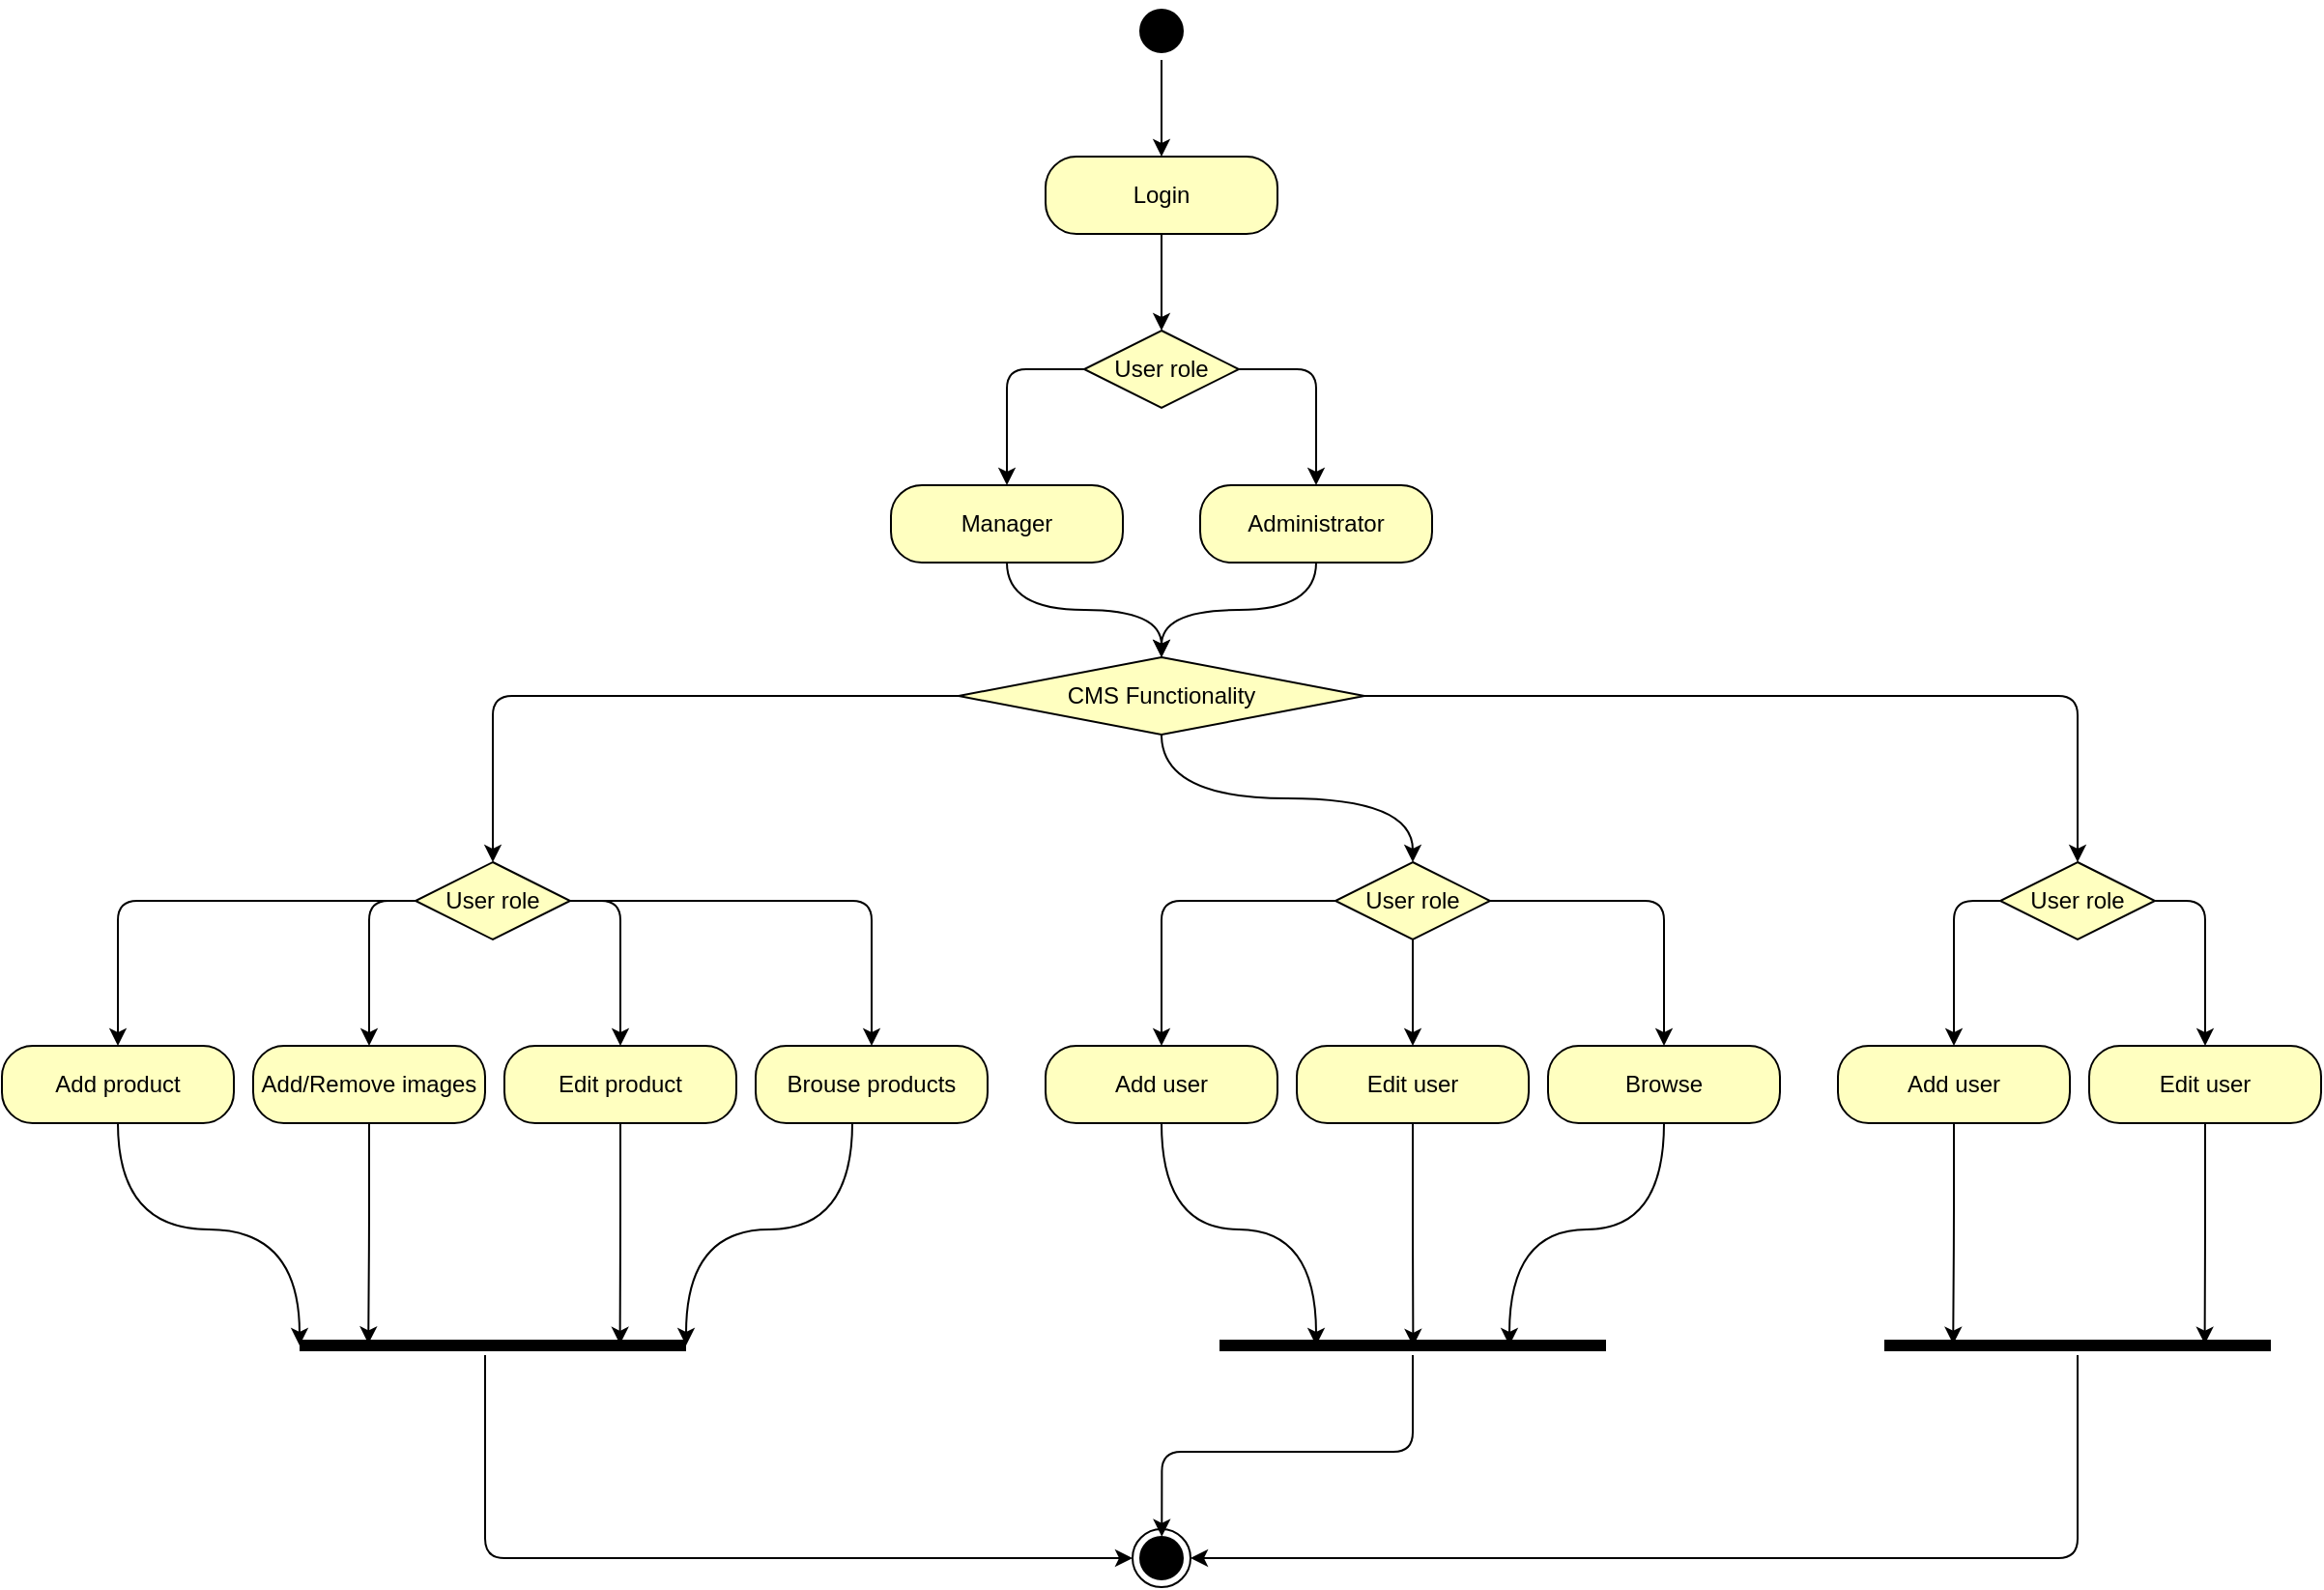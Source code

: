 <mxfile version="13.0.1" type="device"><diagram id="xT1T8LVsk2jpcvgvuAzG" name="Page-1"><mxGraphModel dx="1551" dy="1166" grid="1" gridSize="10" guides="1" tooltips="1" connect="1" arrows="1" fold="1" page="1" pageScale="1" pageWidth="1169" pageHeight="827" math="0" shadow="0"><root><mxCell id="0"/><mxCell id="1" parent="0"/><mxCell id="pEZBzI1B1wN9aMxyK7Ww-1" style="edgeStyle=orthogonalEdgeStyle;rounded=1;comic=0;orthogonalLoop=1;jettySize=auto;html=1;strokeColor=#000000;" edge="1" parent="1" source="pEZBzI1B1wN9aMxyK7Ww-2" target="pEZBzI1B1wN9aMxyK7Ww-9"><mxGeometry relative="1" as="geometry"/></mxCell><mxCell id="pEZBzI1B1wN9aMxyK7Ww-2" value="" style="ellipse;html=1;shape=startState;fillColor=#000000;strokeColor=#000000;" vertex="1" parent="1"><mxGeometry x="895" y="100" width="30" height="30" as="geometry"/></mxCell><mxCell id="pEZBzI1B1wN9aMxyK7Ww-5" style="edgeStyle=orthogonalEdgeStyle;rounded=1;comic=0;orthogonalLoop=1;jettySize=auto;html=1;exitX=1;exitY=0.5;exitDx=0;exitDy=0;endArrow=classic;endFill=1;endSize=6;strokeColor=#000000;" edge="1" parent="1" source="pEZBzI1B1wN9aMxyK7Ww-6" target="pEZBzI1B1wN9aMxyK7Ww-16"><mxGeometry relative="1" as="geometry"><Array as="points"><mxPoint x="830" y="290"/></Array></mxGeometry></mxCell><mxCell id="pEZBzI1B1wN9aMxyK7Ww-6" value="User role" style="rhombus;whiteSpace=wrap;html=1;fillColor=#ffffc0;strokeColor=#000000;" vertex="1" parent="1"><mxGeometry x="870" y="270" width="80" height="40" as="geometry"/></mxCell><mxCell id="pEZBzI1B1wN9aMxyK7Ww-7" value="" style="edgeStyle=orthogonalEdgeStyle;html=1;align=left;verticalAlign=bottom;endArrow=classic;endSize=6;strokeColor=#000000;entryX=0.5;entryY=0;entryDx=0;entryDy=0;endFill=1;" edge="1" parent="1" source="pEZBzI1B1wN9aMxyK7Ww-6" target="pEZBzI1B1wN9aMxyK7Ww-18"><mxGeometry x="-1" relative="1" as="geometry"><mxPoint x="791" y="310" as="targetPoint"/><Array as="points"><mxPoint x="990" y="290"/></Array></mxGeometry></mxCell><mxCell id="pEZBzI1B1wN9aMxyK7Ww-8" style="edgeStyle=orthogonalEdgeStyle;rounded=1;comic=0;orthogonalLoop=1;jettySize=auto;html=1;entryX=0.5;entryY=0;entryDx=0;entryDy=0;strokeColor=#000000;" edge="1" parent="1" source="pEZBzI1B1wN9aMxyK7Ww-9" target="pEZBzI1B1wN9aMxyK7Ww-6"><mxGeometry relative="1" as="geometry"/></mxCell><mxCell id="pEZBzI1B1wN9aMxyK7Ww-9" value="Login" style="rounded=1;whiteSpace=wrap;html=1;arcSize=40;fontColor=#000000;fillColor=#ffffc0;strokeColor=#000000;" vertex="1" parent="1"><mxGeometry x="850" y="180" width="120" height="40" as="geometry"/></mxCell><mxCell id="pEZBzI1B1wN9aMxyK7Ww-15" style="edgeStyle=orthogonalEdgeStyle;comic=0;orthogonalLoop=1;jettySize=auto;html=1;entryX=0.5;entryY=0;entryDx=0;entryDy=0;endArrow=classic;endFill=1;endSize=6;strokeColor=#000000;curved=1;" edge="1" parent="1" source="pEZBzI1B1wN9aMxyK7Ww-16" target="pEZBzI1B1wN9aMxyK7Ww-70"><mxGeometry relative="1" as="geometry"/></mxCell><mxCell id="pEZBzI1B1wN9aMxyK7Ww-16" value="Manager" style="rounded=1;whiteSpace=wrap;html=1;arcSize=40;fontColor=#000000;fillColor=#ffffc0;strokeColor=#000000;" vertex="1" parent="1"><mxGeometry x="770" y="350" width="120" height="40" as="geometry"/></mxCell><mxCell id="pEZBzI1B1wN9aMxyK7Ww-17" style="edgeStyle=orthogonalEdgeStyle;comic=0;orthogonalLoop=1;jettySize=auto;html=1;entryX=0.5;entryY=0;entryDx=0;entryDy=0;endArrow=classic;endFill=1;endSize=6;strokeColor=#000000;curved=1;" edge="1" parent="1" source="pEZBzI1B1wN9aMxyK7Ww-18" target="pEZBzI1B1wN9aMxyK7Ww-70"><mxGeometry relative="1" as="geometry"/></mxCell><mxCell id="pEZBzI1B1wN9aMxyK7Ww-18" value="Administrator" style="rounded=1;whiteSpace=wrap;html=1;arcSize=40;fontColor=#000000;fillColor=#ffffc0;strokeColor=#000000;" vertex="1" parent="1"><mxGeometry x="930" y="350" width="120" height="40" as="geometry"/></mxCell><mxCell id="pEZBzI1B1wN9aMxyK7Ww-23" style="edgeStyle=orthogonalEdgeStyle;rounded=1;comic=0;orthogonalLoop=1;jettySize=auto;html=1;endArrow=classic;endFill=1;endSize=6;strokeColor=#000000;" edge="1" parent="1" source="pEZBzI1B1wN9aMxyK7Ww-27" target="pEZBzI1B1wN9aMxyK7Ww-47"><mxGeometry relative="1" as="geometry"/></mxCell><mxCell id="pEZBzI1B1wN9aMxyK7Ww-24" style="edgeStyle=orthogonalEdgeStyle;rounded=1;comic=0;orthogonalLoop=1;jettySize=auto;html=1;endArrow=classic;endFill=1;endSize=6;strokeColor=#000000;exitX=0;exitY=0.5;exitDx=0;exitDy=0;" edge="1" parent="1" source="pEZBzI1B1wN9aMxyK7Ww-27" target="pEZBzI1B1wN9aMxyK7Ww-43"><mxGeometry relative="1" as="geometry"/></mxCell><mxCell id="pEZBzI1B1wN9aMxyK7Ww-25" style="edgeStyle=orthogonalEdgeStyle;rounded=1;comic=0;orthogonalLoop=1;jettySize=auto;html=1;entryX=0.5;entryY=0;entryDx=0;entryDy=0;endArrow=classic;endFill=1;endSize=6;strokeColor=#000000;exitX=1;exitY=0.5;exitDx=0;exitDy=0;" edge="1" parent="1" source="pEZBzI1B1wN9aMxyK7Ww-27" target="pEZBzI1B1wN9aMxyK7Ww-45"><mxGeometry relative="1" as="geometry"/></mxCell><mxCell id="pEZBzI1B1wN9aMxyK7Ww-26" style="edgeStyle=orthogonalEdgeStyle;rounded=1;comic=0;orthogonalLoop=1;jettySize=auto;html=1;endArrow=classic;endFill=1;endSize=6;strokeColor=#000000;" edge="1" parent="1" source="pEZBzI1B1wN9aMxyK7Ww-27" target="pEZBzI1B1wN9aMxyK7Ww-49"><mxGeometry relative="1" as="geometry"/></mxCell><mxCell id="pEZBzI1B1wN9aMxyK7Ww-27" value="User role" style="rhombus;whiteSpace=wrap;html=1;fillColor=#ffffc0;strokeColor=#000000;" vertex="1" parent="1"><mxGeometry x="524" y="545" width="80" height="40" as="geometry"/></mxCell><mxCell id="pEZBzI1B1wN9aMxyK7Ww-28" style="edgeStyle=orthogonalEdgeStyle;rounded=1;comic=0;orthogonalLoop=1;jettySize=auto;html=1;exitX=0;exitY=0.5;exitDx=0;exitDy=0;endArrow=classic;endFill=1;endSize=6;strokeColor=#000000;" edge="1" parent="1" source="pEZBzI1B1wN9aMxyK7Ww-31" target="pEZBzI1B1wN9aMxyK7Ww-52"><mxGeometry relative="1" as="geometry"/></mxCell><mxCell id="pEZBzI1B1wN9aMxyK7Ww-29" style="edgeStyle=orthogonalEdgeStyle;rounded=1;comic=0;orthogonalLoop=1;jettySize=auto;html=1;entryX=0.5;entryY=0;entryDx=0;entryDy=0;endArrow=classic;endFill=1;endSize=6;strokeColor=#000000;" edge="1" parent="1" source="pEZBzI1B1wN9aMxyK7Ww-31" target="pEZBzI1B1wN9aMxyK7Ww-54"><mxGeometry relative="1" as="geometry"/></mxCell><mxCell id="pEZBzI1B1wN9aMxyK7Ww-30" style="edgeStyle=orthogonalEdgeStyle;rounded=1;comic=0;orthogonalLoop=1;jettySize=auto;html=1;endArrow=classic;endFill=1;endSize=6;strokeColor=#000000;" edge="1" parent="1" source="pEZBzI1B1wN9aMxyK7Ww-31" target="pEZBzI1B1wN9aMxyK7Ww-56"><mxGeometry relative="1" as="geometry"/></mxCell><mxCell id="pEZBzI1B1wN9aMxyK7Ww-31" value="User role" style="rhombus;whiteSpace=wrap;html=1;fillColor=#ffffc0;strokeColor=#000000;" vertex="1" parent="1"><mxGeometry x="1000" y="545" width="80" height="40" as="geometry"/></mxCell><mxCell id="pEZBzI1B1wN9aMxyK7Ww-32" style="edgeStyle=orthogonalEdgeStyle;rounded=1;comic=0;orthogonalLoop=1;jettySize=auto;html=1;endArrow=classic;endFill=1;endSize=6;strokeColor=#000000;exitX=0;exitY=0.5;exitDx=0;exitDy=0;" edge="1" parent="1" source="pEZBzI1B1wN9aMxyK7Ww-34" target="pEZBzI1B1wN9aMxyK7Ww-58"><mxGeometry relative="1" as="geometry"/></mxCell><mxCell id="pEZBzI1B1wN9aMxyK7Ww-33" style="edgeStyle=orthogonalEdgeStyle;rounded=1;comic=0;orthogonalLoop=1;jettySize=auto;html=1;exitX=1;exitY=0.5;exitDx=0;exitDy=0;endArrow=classic;endFill=1;endSize=6;strokeColor=#000000;" edge="1" parent="1" source="pEZBzI1B1wN9aMxyK7Ww-34" target="pEZBzI1B1wN9aMxyK7Ww-60"><mxGeometry relative="1" as="geometry"/></mxCell><mxCell id="pEZBzI1B1wN9aMxyK7Ww-34" value="User role" style="rhombus;whiteSpace=wrap;html=1;fillColor=#ffffc0;strokeColor=#000000;" vertex="1" parent="1"><mxGeometry x="1344" y="545" width="80" height="40" as="geometry"/></mxCell><mxCell id="pEZBzI1B1wN9aMxyK7Ww-42" style="edgeStyle=orthogonalEdgeStyle;rounded=1;comic=0;orthogonalLoop=1;jettySize=auto;html=1;entryX=0.178;entryY=0.416;entryDx=0;entryDy=0;entryPerimeter=0;endArrow=classic;endFill=1;endSize=6;strokeColor=#000000;" edge="1" parent="1" source="pEZBzI1B1wN9aMxyK7Ww-43" target="pEZBzI1B1wN9aMxyK7Ww-62"><mxGeometry relative="1" as="geometry"/></mxCell><mxCell id="pEZBzI1B1wN9aMxyK7Ww-43" value="Add/Remove images" style="rounded=1;whiteSpace=wrap;html=1;arcSize=40;fontColor=#000000;fillColor=#ffffc0;strokeColor=#000000;shadow=0;" vertex="1" parent="1"><mxGeometry x="440" y="640" width="120" height="40" as="geometry"/></mxCell><mxCell id="pEZBzI1B1wN9aMxyK7Ww-44" style="edgeStyle=orthogonalEdgeStyle;rounded=1;comic=0;orthogonalLoop=1;jettySize=auto;html=1;entryX=0.829;entryY=0.44;entryDx=0;entryDy=0;entryPerimeter=0;endArrow=classic;endFill=1;endSize=6;strokeColor=#000000;" edge="1" parent="1" source="pEZBzI1B1wN9aMxyK7Ww-45" target="pEZBzI1B1wN9aMxyK7Ww-62"><mxGeometry relative="1" as="geometry"/></mxCell><mxCell id="pEZBzI1B1wN9aMxyK7Ww-45" value="Edit product" style="rounded=1;whiteSpace=wrap;html=1;arcSize=40;fontColor=#000000;fillColor=#ffffc0;strokeColor=#000000;shadow=0;" vertex="1" parent="1"><mxGeometry x="570" y="640" width="120" height="40" as="geometry"/></mxCell><mxCell id="pEZBzI1B1wN9aMxyK7Ww-46" style="edgeStyle=orthogonalEdgeStyle;comic=0;orthogonalLoop=1;jettySize=auto;html=1;entryX=0;entryY=0.5;entryDx=0;entryDy=0;entryPerimeter=0;endArrow=classic;endFill=1;endSize=6;strokeColor=#000000;curved=1;" edge="1" parent="1" source="pEZBzI1B1wN9aMxyK7Ww-47" target="pEZBzI1B1wN9aMxyK7Ww-62"><mxGeometry relative="1" as="geometry"><Array as="points"><mxPoint x="370" y="735"/><mxPoint x="464" y="735"/></Array></mxGeometry></mxCell><mxCell id="pEZBzI1B1wN9aMxyK7Ww-47" value="Add product" style="rounded=1;whiteSpace=wrap;html=1;arcSize=40;fontColor=#000000;fillColor=#ffffc0;strokeColor=#000000;shadow=0;" vertex="1" parent="1"><mxGeometry x="310" y="640" width="120" height="40" as="geometry"/></mxCell><mxCell id="pEZBzI1B1wN9aMxyK7Ww-48" style="edgeStyle=orthogonalEdgeStyle;comic=0;orthogonalLoop=1;jettySize=auto;html=1;entryX=1;entryY=0.5;entryDx=0;entryDy=0;entryPerimeter=0;endArrow=classic;endFill=1;endSize=6;strokeColor=#000000;curved=1;" edge="1" parent="1" source="pEZBzI1B1wN9aMxyK7Ww-49" target="pEZBzI1B1wN9aMxyK7Ww-62"><mxGeometry relative="1" as="geometry"><Array as="points"><mxPoint x="750" y="735"/><mxPoint x="664" y="735"/></Array></mxGeometry></mxCell><mxCell id="pEZBzI1B1wN9aMxyK7Ww-49" value="Brouse products" style="rounded=1;whiteSpace=wrap;html=1;arcSize=40;fontColor=#000000;fillColor=#ffffc0;strokeColor=#000000;shadow=0;" vertex="1" parent="1"><mxGeometry x="700" y="640" width="120" height="40" as="geometry"/></mxCell><mxCell id="pEZBzI1B1wN9aMxyK7Ww-50" style="edgeStyle=orthogonalEdgeStyle;rounded=1;comic=0;orthogonalLoop=1;jettySize=auto;html=1;exitX=0.5;exitY=1;exitDx=0;exitDy=0;endArrow=classic;endFill=1;endSize=6;strokeColor=#000000;" edge="1" parent="1" source="pEZBzI1B1wN9aMxyK7Ww-45" target="pEZBzI1B1wN9aMxyK7Ww-45"><mxGeometry relative="1" as="geometry"/></mxCell><mxCell id="pEZBzI1B1wN9aMxyK7Ww-51" style="edgeStyle=orthogonalEdgeStyle;comic=0;orthogonalLoop=1;jettySize=auto;html=1;entryX=0.25;entryY=0.5;entryDx=0;entryDy=0;entryPerimeter=0;endArrow=classic;endFill=1;endSize=6;strokeColor=#000000;curved=1;" edge="1" parent="1" source="pEZBzI1B1wN9aMxyK7Ww-52" target="pEZBzI1B1wN9aMxyK7Ww-64"><mxGeometry relative="1" as="geometry"/></mxCell><mxCell id="pEZBzI1B1wN9aMxyK7Ww-52" value="Add user" style="rounded=1;whiteSpace=wrap;html=1;arcSize=40;fontColor=#000000;fillColor=#ffffc0;strokeColor=#000000;shadow=0;" vertex="1" parent="1"><mxGeometry x="850" y="640" width="120" height="40" as="geometry"/></mxCell><mxCell id="pEZBzI1B1wN9aMxyK7Ww-53" style="edgeStyle=orthogonalEdgeStyle;rounded=1;comic=0;orthogonalLoop=1;jettySize=auto;html=1;entryX=0.501;entryY=0.543;entryDx=0;entryDy=0;entryPerimeter=0;endArrow=classic;endFill=1;endSize=6;strokeColor=#000000;" edge="1" parent="1" source="pEZBzI1B1wN9aMxyK7Ww-54" target="pEZBzI1B1wN9aMxyK7Ww-64"><mxGeometry relative="1" as="geometry"/></mxCell><mxCell id="pEZBzI1B1wN9aMxyK7Ww-54" value="Edit user" style="rounded=1;whiteSpace=wrap;html=1;arcSize=40;fontColor=#000000;fillColor=#ffffc0;strokeColor=#000000;shadow=0;" vertex="1" parent="1"><mxGeometry x="980" y="640" width="120" height="40" as="geometry"/></mxCell><mxCell id="pEZBzI1B1wN9aMxyK7Ww-55" style="edgeStyle=orthogonalEdgeStyle;comic=0;orthogonalLoop=1;jettySize=auto;html=1;entryX=0.75;entryY=0.5;entryDx=0;entryDy=0;entryPerimeter=0;endArrow=classic;endFill=1;endSize=6;strokeColor=#000000;curved=1;" edge="1" parent="1" source="pEZBzI1B1wN9aMxyK7Ww-56" target="pEZBzI1B1wN9aMxyK7Ww-64"><mxGeometry relative="1" as="geometry"/></mxCell><mxCell id="pEZBzI1B1wN9aMxyK7Ww-56" value="Browse" style="rounded=1;whiteSpace=wrap;html=1;arcSize=40;fontColor=#000000;fillColor=#ffffc0;strokeColor=#000000;shadow=0;" vertex="1" parent="1"><mxGeometry x="1110" y="640" width="120" height="40" as="geometry"/></mxCell><mxCell id="pEZBzI1B1wN9aMxyK7Ww-57" style="edgeStyle=orthogonalEdgeStyle;rounded=1;comic=0;orthogonalLoop=1;jettySize=auto;html=1;entryX=0.178;entryY=0.433;entryDx=0;entryDy=0;entryPerimeter=0;endArrow=classic;endFill=1;endSize=6;strokeColor=#000000;" edge="1" parent="1" source="pEZBzI1B1wN9aMxyK7Ww-58" target="pEZBzI1B1wN9aMxyK7Ww-66"><mxGeometry relative="1" as="geometry"/></mxCell><mxCell id="pEZBzI1B1wN9aMxyK7Ww-58" value="Add user" style="rounded=1;whiteSpace=wrap;html=1;arcSize=40;fontColor=#000000;fillColor=#ffffc0;strokeColor=#000000;shadow=0;" vertex="1" parent="1"><mxGeometry x="1260" y="640" width="120" height="40" as="geometry"/></mxCell><mxCell id="pEZBzI1B1wN9aMxyK7Ww-59" style="edgeStyle=orthogonalEdgeStyle;rounded=1;comic=0;orthogonalLoop=1;jettySize=auto;html=1;entryX=0.829;entryY=0.433;entryDx=0;entryDy=0;entryPerimeter=0;endArrow=classic;endFill=1;endSize=6;strokeColor=#000000;" edge="1" parent="1" source="pEZBzI1B1wN9aMxyK7Ww-60" target="pEZBzI1B1wN9aMxyK7Ww-66"><mxGeometry relative="1" as="geometry"/></mxCell><mxCell id="pEZBzI1B1wN9aMxyK7Ww-60" value="Edit user" style="rounded=1;whiteSpace=wrap;html=1;arcSize=40;fontColor=#000000;fillColor=#ffffc0;strokeColor=#000000;shadow=0;" vertex="1" parent="1"><mxGeometry x="1390" y="640" width="120" height="40" as="geometry"/></mxCell><mxCell id="pEZBzI1B1wN9aMxyK7Ww-61" style="edgeStyle=orthogonalEdgeStyle;rounded=1;comic=0;orthogonalLoop=1;jettySize=auto;html=1;endArrow=classic;endFill=1;endSize=6;strokeColor=#000000;" edge="1" parent="1" source="pEZBzI1B1wN9aMxyK7Ww-62" target="pEZBzI1B1wN9aMxyK7Ww-73"><mxGeometry relative="1" as="geometry"><Array as="points"><mxPoint x="560" y="905"/></Array></mxGeometry></mxCell><mxCell id="pEZBzI1B1wN9aMxyK7Ww-62" value="" style="shape=line;html=1;strokeWidth=6;strokeColor=#000000;shadow=0;" vertex="1" parent="1"><mxGeometry x="464" y="790" width="200" height="10" as="geometry"/></mxCell><mxCell id="pEZBzI1B1wN9aMxyK7Ww-63" style="edgeStyle=orthogonalEdgeStyle;rounded=1;comic=0;orthogonalLoop=1;jettySize=auto;html=1;entryX=0.505;entryY=0.129;entryDx=0;entryDy=0;endArrow=classic;endFill=1;endSize=6;strokeColor=#000000;entryPerimeter=0;" edge="1" parent="1" source="pEZBzI1B1wN9aMxyK7Ww-64" target="pEZBzI1B1wN9aMxyK7Ww-73"><mxGeometry relative="1" as="geometry"><Array as="points"><mxPoint x="1040" y="850"/><mxPoint x="910" y="850"/></Array></mxGeometry></mxCell><mxCell id="pEZBzI1B1wN9aMxyK7Ww-64" value="" style="shape=line;html=1;strokeWidth=6;strokeColor=#000000;shadow=0;" vertex="1" parent="1"><mxGeometry x="940" y="790" width="200" height="10" as="geometry"/></mxCell><mxCell id="pEZBzI1B1wN9aMxyK7Ww-65" style="edgeStyle=orthogonalEdgeStyle;rounded=1;comic=0;orthogonalLoop=1;jettySize=auto;html=1;entryX=1;entryY=0.5;entryDx=0;entryDy=0;endArrow=classic;endFill=1;endSize=6;strokeColor=#000000;" edge="1" parent="1" source="pEZBzI1B1wN9aMxyK7Ww-66" target="pEZBzI1B1wN9aMxyK7Ww-73"><mxGeometry relative="1" as="geometry"><Array as="points"><mxPoint x="1384" y="905"/></Array></mxGeometry></mxCell><mxCell id="pEZBzI1B1wN9aMxyK7Ww-66" value="" style="shape=line;html=1;strokeWidth=6;strokeColor=#000000;shadow=0;" vertex="1" parent="1"><mxGeometry x="1284" y="790" width="200" height="10" as="geometry"/></mxCell><mxCell id="pEZBzI1B1wN9aMxyK7Ww-67" style="edgeStyle=orthogonalEdgeStyle;rounded=1;comic=0;orthogonalLoop=1;jettySize=auto;html=1;entryX=0.5;entryY=0;entryDx=0;entryDy=0;endArrow=classic;endFill=1;endSize=6;strokeColor=#000000;" edge="1" parent="1" source="pEZBzI1B1wN9aMxyK7Ww-70" target="pEZBzI1B1wN9aMxyK7Ww-27"><mxGeometry relative="1" as="geometry"/></mxCell><mxCell id="pEZBzI1B1wN9aMxyK7Ww-68" style="edgeStyle=orthogonalEdgeStyle;comic=0;orthogonalLoop=1;jettySize=auto;html=1;endArrow=classic;endFill=1;endSize=6;strokeColor=#000000;curved=1;" edge="1" parent="1" source="pEZBzI1B1wN9aMxyK7Ww-70" target="pEZBzI1B1wN9aMxyK7Ww-31"><mxGeometry relative="1" as="geometry"/></mxCell><mxCell id="pEZBzI1B1wN9aMxyK7Ww-69" style="edgeStyle=orthogonalEdgeStyle;rounded=1;comic=0;orthogonalLoop=1;jettySize=auto;html=1;entryX=0.5;entryY=0;entryDx=0;entryDy=0;endArrow=classic;endFill=1;endSize=6;strokeColor=#000000;" edge="1" parent="1" source="pEZBzI1B1wN9aMxyK7Ww-70" target="pEZBzI1B1wN9aMxyK7Ww-34"><mxGeometry relative="1" as="geometry"/></mxCell><mxCell id="pEZBzI1B1wN9aMxyK7Ww-70" value="CMS Functionality" style="rhombus;whiteSpace=wrap;html=1;fillColor=#ffffc0;strokeColor=#000000;" vertex="1" parent="1"><mxGeometry x="805" y="439" width="210" height="40" as="geometry"/></mxCell><mxCell id="pEZBzI1B1wN9aMxyK7Ww-73" value="" style="ellipse;html=1;shape=endState;fillColor=#000000;strokeColor=#000000;shadow=0;" vertex="1" parent="1"><mxGeometry x="895" y="890" width="30" height="30" as="geometry"/></mxCell></root></mxGraphModel></diagram></mxfile>